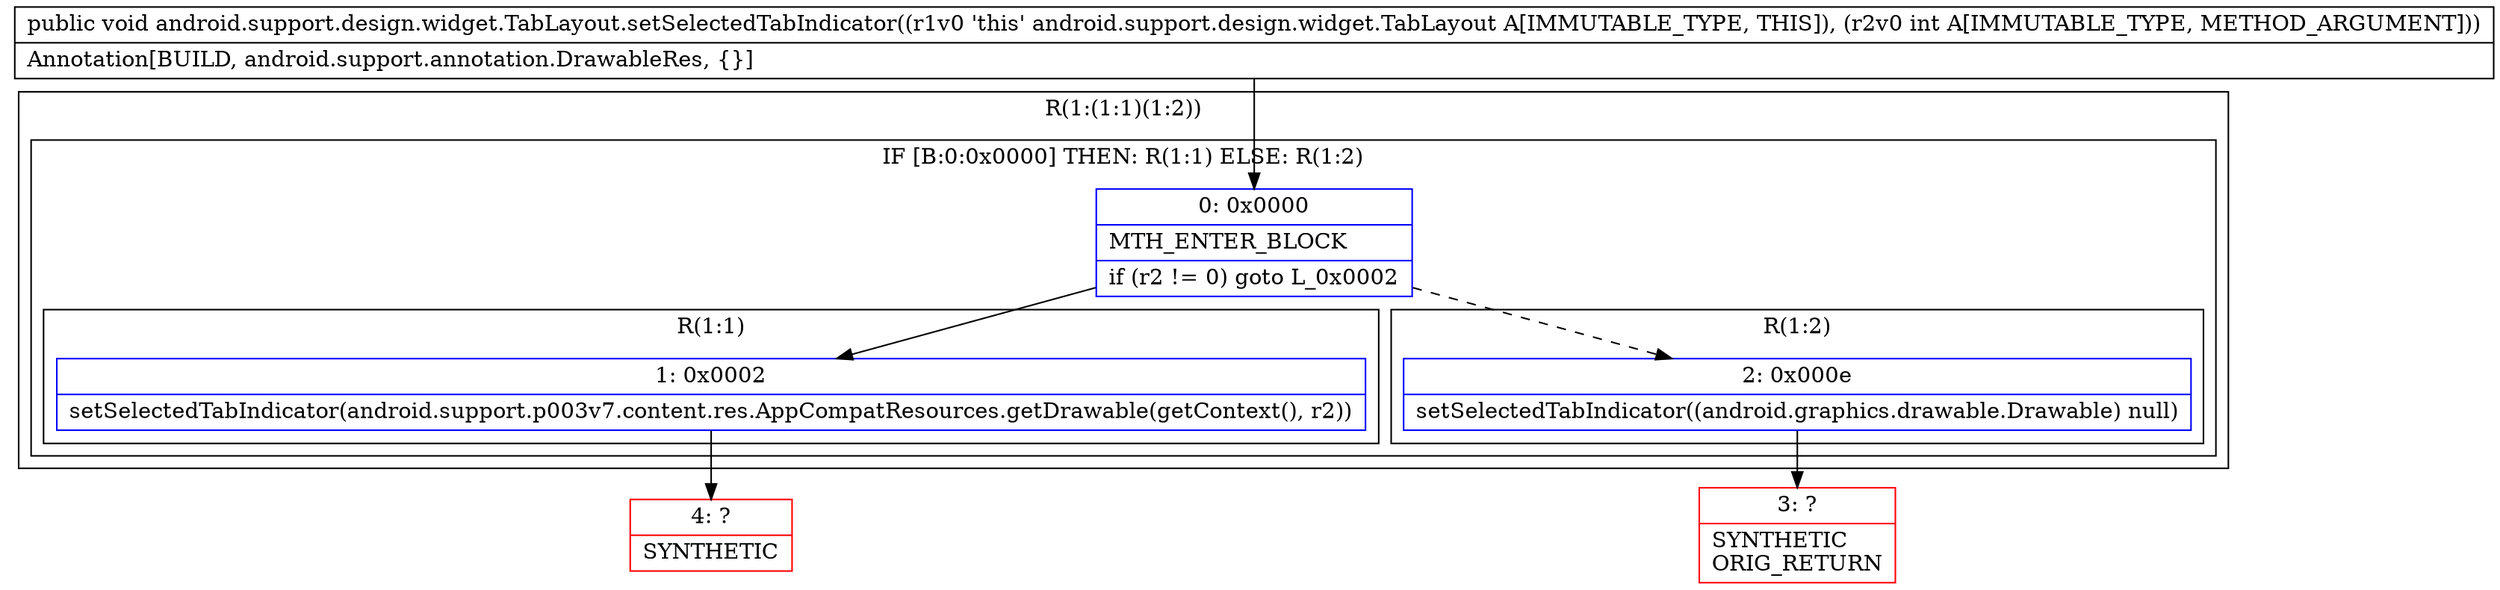 digraph "CFG forandroid.support.design.widget.TabLayout.setSelectedTabIndicator(I)V" {
subgraph cluster_Region_842810347 {
label = "R(1:(1:1)(1:2))";
node [shape=record,color=blue];
subgraph cluster_IfRegion_2078493938 {
label = "IF [B:0:0x0000] THEN: R(1:1) ELSE: R(1:2)";
node [shape=record,color=blue];
Node_0 [shape=record,label="{0\:\ 0x0000|MTH_ENTER_BLOCK\l|if (r2 != 0) goto L_0x0002\l}"];
subgraph cluster_Region_1054022351 {
label = "R(1:1)";
node [shape=record,color=blue];
Node_1 [shape=record,label="{1\:\ 0x0002|setSelectedTabIndicator(android.support.p003v7.content.res.AppCompatResources.getDrawable(getContext(), r2))\l}"];
}
subgraph cluster_Region_1793159880 {
label = "R(1:2)";
node [shape=record,color=blue];
Node_2 [shape=record,label="{2\:\ 0x000e|setSelectedTabIndicator((android.graphics.drawable.Drawable) null)\l}"];
}
}
}
Node_3 [shape=record,color=red,label="{3\:\ ?|SYNTHETIC\lORIG_RETURN\l}"];
Node_4 [shape=record,color=red,label="{4\:\ ?|SYNTHETIC\l}"];
MethodNode[shape=record,label="{public void android.support.design.widget.TabLayout.setSelectedTabIndicator((r1v0 'this' android.support.design.widget.TabLayout A[IMMUTABLE_TYPE, THIS]), (r2v0 int A[IMMUTABLE_TYPE, METHOD_ARGUMENT]))  | Annotation[BUILD, android.support.annotation.DrawableRes, \{\}]\l}"];
MethodNode -> Node_0;
Node_0 -> Node_1;
Node_0 -> Node_2[style=dashed];
Node_1 -> Node_4;
Node_2 -> Node_3;
}

